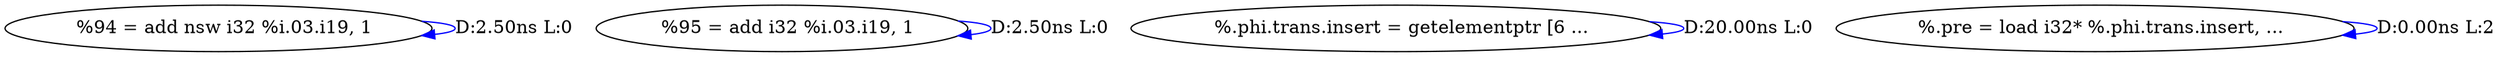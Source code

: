digraph {
Node0x3e79c10[label="  %94 = add nsw i32 %i.03.i19, 1"];
Node0x3e79c10 -> Node0x3e79c10[label="D:2.50ns L:0",color=blue];
Node0x3e79cf0[label="  %95 = add i32 %i.03.i19, 1"];
Node0x3e79cf0 -> Node0x3e79cf0[label="D:2.50ns L:0",color=blue];
Node0x3e79dd0[label="  %.phi.trans.insert = getelementptr [6 ..."];
Node0x3e79dd0 -> Node0x3e79dd0[label="D:20.00ns L:0",color=blue];
Node0x3e79eb0[label="  %.pre = load i32* %.phi.trans.insert, ..."];
Node0x3e79eb0 -> Node0x3e79eb0[label="D:0.00ns L:2",color=blue];
}
